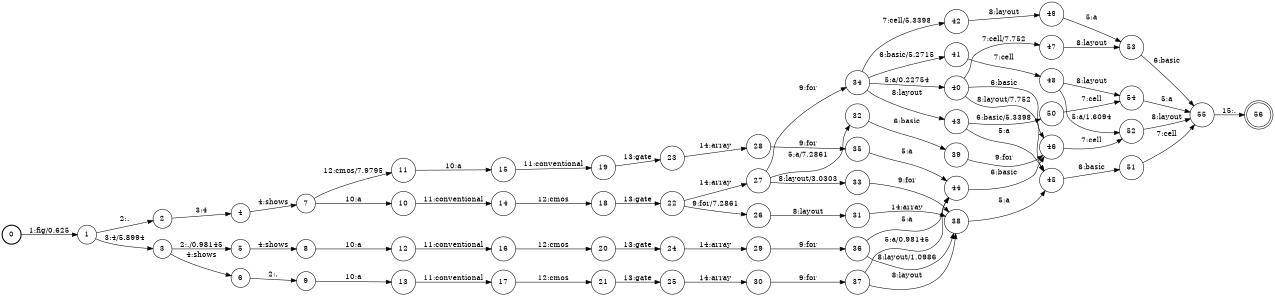 digraph FST {
rankdir = LR;
size = "8.5,11";
label = "";
center = 1;
orientation = Portrait;
ranksep = "0.4";
nodesep = "0.25";
0 [label = "0", shape = circle, style = bold, fontsize = 14]
	0 -> 1 [label = "1:fig/0.625", fontsize = 14];
1 [label = "1", shape = circle, style = solid, fontsize = 14]
	1 -> 2 [label = "2:.", fontsize = 14];
	1 -> 3 [label = "3:4/5.8994", fontsize = 14];
2 [label = "2", shape = circle, style = solid, fontsize = 14]
	2 -> 4 [label = "3:4", fontsize = 14];
3 [label = "3", shape = circle, style = solid, fontsize = 14]
	3 -> 5 [label = "2:./0.98145", fontsize = 14];
	3 -> 6 [label = "4:shows", fontsize = 14];
4 [label = "4", shape = circle, style = solid, fontsize = 14]
	4 -> 7 [label = "4:shows", fontsize = 14];
5 [label = "5", shape = circle, style = solid, fontsize = 14]
	5 -> 8 [label = "4:shows", fontsize = 14];
6 [label = "6", shape = circle, style = solid, fontsize = 14]
	6 -> 9 [label = "2:.", fontsize = 14];
7 [label = "7", shape = circle, style = solid, fontsize = 14]
	7 -> 10 [label = "10:a", fontsize = 14];
	7 -> 11 [label = "12:cmos/7.9795", fontsize = 14];
8 [label = "8", shape = circle, style = solid, fontsize = 14]
	8 -> 12 [label = "10:a", fontsize = 14];
9 [label = "9", shape = circle, style = solid, fontsize = 14]
	9 -> 13 [label = "10:a", fontsize = 14];
10 [label = "10", shape = circle, style = solid, fontsize = 14]
	10 -> 14 [label = "11:conventional", fontsize = 14];
11 [label = "11", shape = circle, style = solid, fontsize = 14]
	11 -> 15 [label = "10:a", fontsize = 14];
12 [label = "12", shape = circle, style = solid, fontsize = 14]
	12 -> 16 [label = "11:conventional", fontsize = 14];
13 [label = "13", shape = circle, style = solid, fontsize = 14]
	13 -> 17 [label = "11:conventional", fontsize = 14];
14 [label = "14", shape = circle, style = solid, fontsize = 14]
	14 -> 18 [label = "12:cmos", fontsize = 14];
15 [label = "15", shape = circle, style = solid, fontsize = 14]
	15 -> 19 [label = "11:conventional", fontsize = 14];
16 [label = "16", shape = circle, style = solid, fontsize = 14]
	16 -> 20 [label = "12:cmos", fontsize = 14];
17 [label = "17", shape = circle, style = solid, fontsize = 14]
	17 -> 21 [label = "12:cmos", fontsize = 14];
18 [label = "18", shape = circle, style = solid, fontsize = 14]
	18 -> 22 [label = "13:gate", fontsize = 14];
19 [label = "19", shape = circle, style = solid, fontsize = 14]
	19 -> 23 [label = "13:gate", fontsize = 14];
20 [label = "20", shape = circle, style = solid, fontsize = 14]
	20 -> 24 [label = "13:gate", fontsize = 14];
21 [label = "21", shape = circle, style = solid, fontsize = 14]
	21 -> 25 [label = "13:gate", fontsize = 14];
22 [label = "22", shape = circle, style = solid, fontsize = 14]
	22 -> 26 [label = "9:for/7.2861", fontsize = 14];
	22 -> 27 [label = "14:array", fontsize = 14];
23 [label = "23", shape = circle, style = solid, fontsize = 14]
	23 -> 28 [label = "14:array", fontsize = 14];
24 [label = "24", shape = circle, style = solid, fontsize = 14]
	24 -> 29 [label = "14:array", fontsize = 14];
25 [label = "25", shape = circle, style = solid, fontsize = 14]
	25 -> 30 [label = "14:array", fontsize = 14];
26 [label = "26", shape = circle, style = solid, fontsize = 14]
	26 -> 31 [label = "8:layout", fontsize = 14];
27 [label = "27", shape = circle, style = solid, fontsize = 14]
	27 -> 33 [label = "8:layout/3.0303", fontsize = 14];
	27 -> 34 [label = "9:for", fontsize = 14];
	27 -> 32 [label = "5:a/7.2861", fontsize = 14];
28 [label = "28", shape = circle, style = solid, fontsize = 14]
	28 -> 35 [label = "9:for", fontsize = 14];
29 [label = "29", shape = circle, style = solid, fontsize = 14]
	29 -> 36 [label = "9:for", fontsize = 14];
30 [label = "30", shape = circle, style = solid, fontsize = 14]
	30 -> 37 [label = "9:for", fontsize = 14];
31 [label = "31", shape = circle, style = solid, fontsize = 14]
	31 -> 38 [label = "14:array", fontsize = 14];
32 [label = "32", shape = circle, style = solid, fontsize = 14]
	32 -> 39 [label = "6:basic", fontsize = 14];
33 [label = "33", shape = circle, style = solid, fontsize = 14]
	33 -> 38 [label = "9:for", fontsize = 14];
34 [label = "34", shape = circle, style = solid, fontsize = 14]
	34 -> 41 [label = "6:basic/5.2715", fontsize = 14];
	34 -> 42 [label = "7:cell/5.3398", fontsize = 14];
	34 -> 43 [label = "8:layout", fontsize = 14];
	34 -> 40 [label = "5:a/0.22754", fontsize = 14];
35 [label = "35", shape = circle, style = solid, fontsize = 14]
	35 -> 44 [label = "5:a", fontsize = 14];
36 [label = "36", shape = circle, style = solid, fontsize = 14]
	36 -> 38 [label = "8:layout/1.0986", fontsize = 14];
	36 -> 44 [label = "5:a", fontsize = 14];
37 [label = "37", shape = circle, style = solid, fontsize = 14]
	37 -> 38 [label = "8:layout", fontsize = 14];
	37 -> 44 [label = "5:a/0.98145", fontsize = 14];
38 [label = "38", shape = circle, style = solid, fontsize = 14]
	38 -> 45 [label = "5:a", fontsize = 14];
39 [label = "39", shape = circle, style = solid, fontsize = 14]
	39 -> 46 [label = "9:for", fontsize = 14];
40 [label = "40", shape = circle, style = solid, fontsize = 14]
	40 -> 46 [label = "6:basic", fontsize = 14];
	40 -> 47 [label = "7:cell/7.752", fontsize = 14];
	40 -> 45 [label = "8:layout/7.752", fontsize = 14];
41 [label = "41", shape = circle, style = solid, fontsize = 14]
	41 -> 48 [label = "7:cell", fontsize = 14];
42 [label = "42", shape = circle, style = solid, fontsize = 14]
	42 -> 49 [label = "8:layout", fontsize = 14];
43 [label = "43", shape = circle, style = solid, fontsize = 14]
	43 -> 50 [label = "6:basic/5.3398", fontsize = 14];
	43 -> 45 [label = "5:a", fontsize = 14];
44 [label = "44", shape = circle, style = solid, fontsize = 14]
	44 -> 46 [label = "6:basic", fontsize = 14];
45 [label = "45", shape = circle, style = solid, fontsize = 14]
	45 -> 51 [label = "6:basic", fontsize = 14];
46 [label = "46", shape = circle, style = solid, fontsize = 14]
	46 -> 52 [label = "7:cell", fontsize = 14];
47 [label = "47", shape = circle, style = solid, fontsize = 14]
	47 -> 53 [label = "8:layout", fontsize = 14];
48 [label = "48", shape = circle, style = solid, fontsize = 14]
	48 -> 54 [label = "8:layout", fontsize = 14];
	48 -> 52 [label = "5:a/1.6094", fontsize = 14];
49 [label = "49", shape = circle, style = solid, fontsize = 14]
	49 -> 53 [label = "5:a", fontsize = 14];
50 [label = "50", shape = circle, style = solid, fontsize = 14]
	50 -> 54 [label = "7:cell", fontsize = 14];
51 [label = "51", shape = circle, style = solid, fontsize = 14]
	51 -> 55 [label = "7:cell", fontsize = 14];
52 [label = "52", shape = circle, style = solid, fontsize = 14]
	52 -> 55 [label = "8:layout", fontsize = 14];
53 [label = "53", shape = circle, style = solid, fontsize = 14]
	53 -> 55 [label = "6:basic", fontsize = 14];
54 [label = "54", shape = circle, style = solid, fontsize = 14]
	54 -> 55 [label = "5:a", fontsize = 14];
55 [label = "55", shape = circle, style = solid, fontsize = 14]
	55 -> 56 [label = "15:.", fontsize = 14];
56 [label = "56", shape = doublecircle, style = solid, fontsize = 14]
}
